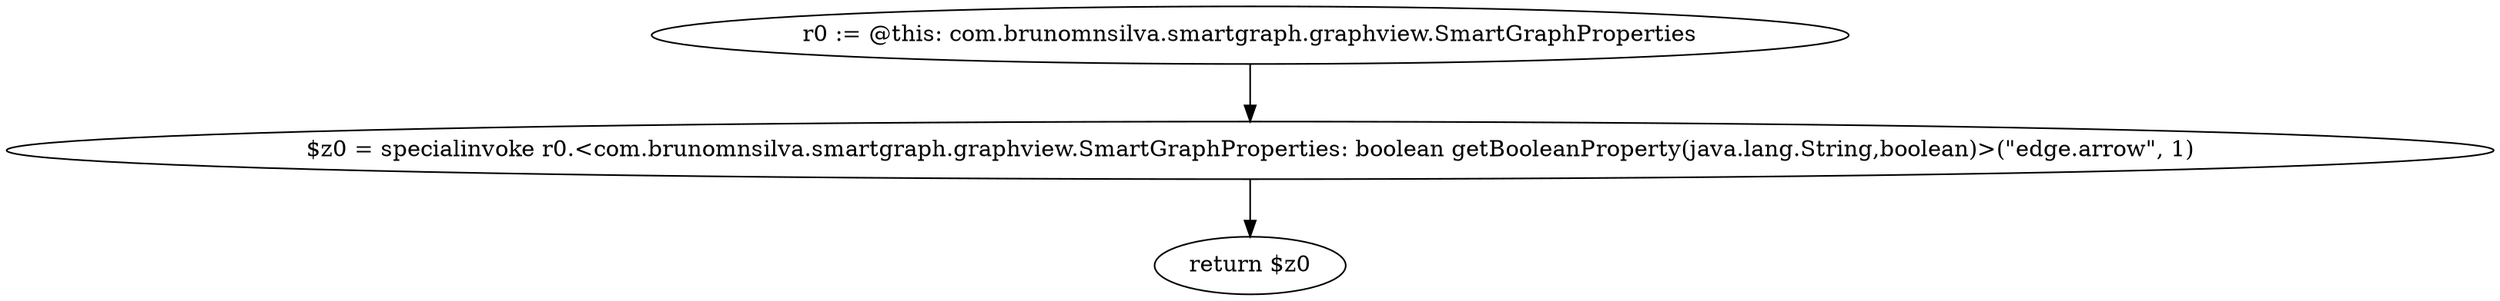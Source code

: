 digraph "unitGraph" {
    "r0 := @this: com.brunomnsilva.smartgraph.graphview.SmartGraphProperties"
    "$z0 = specialinvoke r0.<com.brunomnsilva.smartgraph.graphview.SmartGraphProperties: boolean getBooleanProperty(java.lang.String,boolean)>(\"edge.arrow\", 1)"
    "return $z0"
    "r0 := @this: com.brunomnsilva.smartgraph.graphview.SmartGraphProperties"->"$z0 = specialinvoke r0.<com.brunomnsilva.smartgraph.graphview.SmartGraphProperties: boolean getBooleanProperty(java.lang.String,boolean)>(\"edge.arrow\", 1)";
    "$z0 = specialinvoke r0.<com.brunomnsilva.smartgraph.graphview.SmartGraphProperties: boolean getBooleanProperty(java.lang.String,boolean)>(\"edge.arrow\", 1)"->"return $z0";
}
